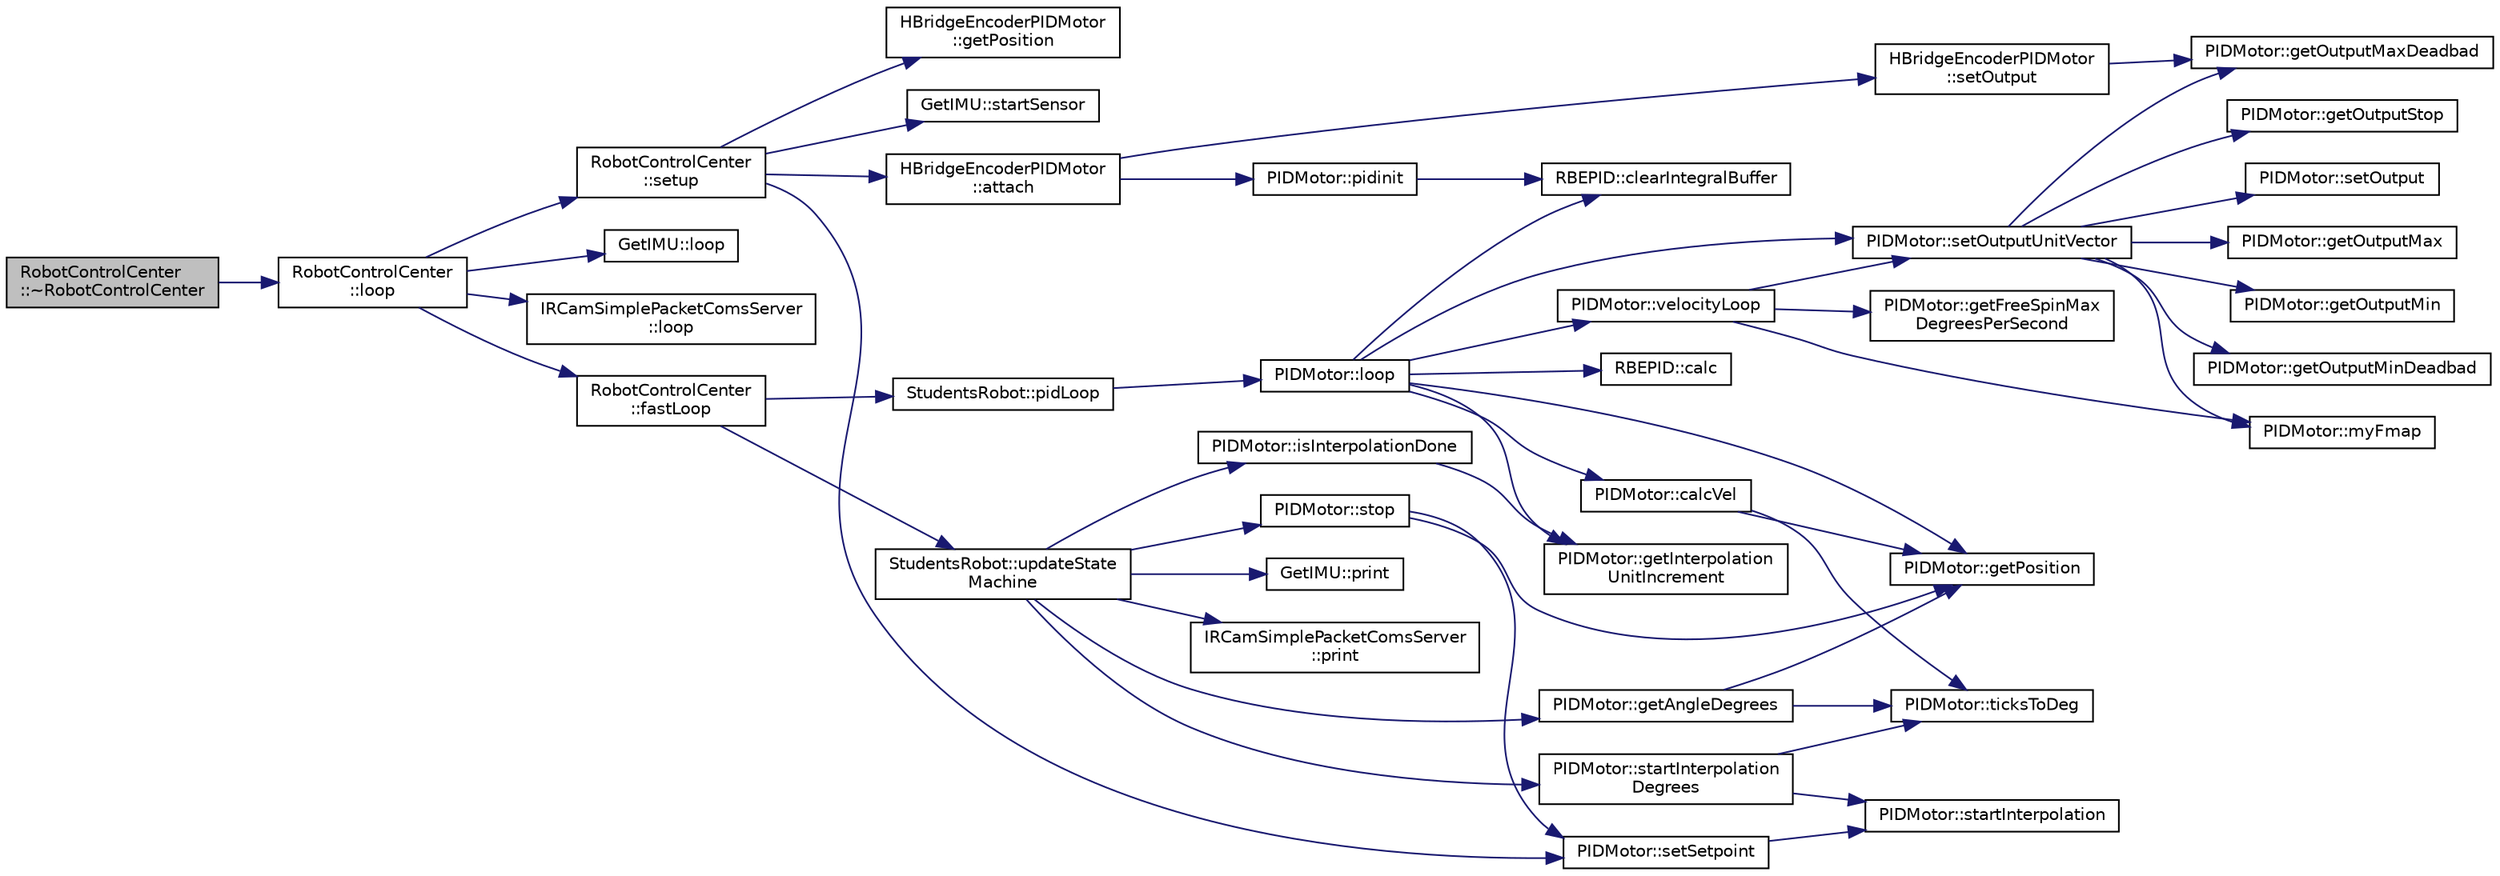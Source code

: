 digraph "RobotControlCenter::~RobotControlCenter"
{
  edge [fontname="Helvetica",fontsize="10",labelfontname="Helvetica",labelfontsize="10"];
  node [fontname="Helvetica",fontsize="10",shape=record];
  rankdir="LR";
  Node1 [label="RobotControlCenter\l::~RobotControlCenter",height=0.2,width=0.4,color="black", fillcolor="grey75", style="filled", fontcolor="black"];
  Node1 -> Node2 [color="midnightblue",fontsize="10",style="solid",fontname="Helvetica"];
  Node2 [label="RobotControlCenter\l::loop",height=0.2,width=0.4,color="black", fillcolor="white", style="filled",URL="$classRobotControlCenter.html#a00afedc1bdee1413ea207d528c05d791"];
  Node2 -> Node3 [color="midnightblue",fontsize="10",style="solid",fontname="Helvetica"];
  Node3 [label="RobotControlCenter\l::setup",height=0.2,width=0.4,color="black", fillcolor="white", style="filled",URL="$classRobotControlCenter.html#af72cdd5fd97b1c040d4738153b69cb5c"];
  Node3 -> Node4 [color="midnightblue",fontsize="10",style="solid",fontname="Helvetica"];
  Node4 [label="HBridgeEncoderPIDMotor\l::attach",height=0.2,width=0.4,color="black", fillcolor="white", style="filled",URL="$classHBridgeEncoderPIDMotor.html#ad971f5e3e4932ac465135018d976defc"];
  Node4 -> Node5 [color="midnightblue",fontsize="10",style="solid",fontname="Helvetica"];
  Node5 [label="PIDMotor::pidinit",height=0.2,width=0.4,color="black", fillcolor="white", style="filled",URL="$classPIDMotor.html#a32adc7f86caa0f3c97161d945ccc1c5c"];
  Node5 -> Node6 [color="midnightblue",fontsize="10",style="solid",fontname="Helvetica"];
  Node6 [label="RBEPID::clearIntegralBuffer",height=0.2,width=0.4,color="black", fillcolor="white", style="filled",URL="$classRBEPID.html#adc6954f2aaa12295fc58ca1dcfca3dc1"];
  Node4 -> Node7 [color="midnightblue",fontsize="10",style="solid",fontname="Helvetica"];
  Node7 [label="HBridgeEncoderPIDMotor\l::setOutput",height=0.2,width=0.4,color="black", fillcolor="white", style="filled",URL="$classHBridgeEncoderPIDMotor.html#af2b2cfdf8c465b5c9af290cb9a680514"];
  Node7 -> Node8 [color="midnightblue",fontsize="10",style="solid",fontname="Helvetica"];
  Node8 [label="PIDMotor::getOutputMaxDeadbad",height=0.2,width=0.4,color="black", fillcolor="white", style="filled",URL="$classPIDMotor.html#a4abe212ce5ed85b3f6f9b0d6065a2d19"];
  Node3 -> Node9 [color="midnightblue",fontsize="10",style="solid",fontname="Helvetica"];
  Node9 [label="PIDMotor::setSetpoint",height=0.2,width=0.4,color="black", fillcolor="white", style="filled",URL="$classPIDMotor.html#a53e76c65cbb75d139eed71cac76d688d"];
  Node9 -> Node10 [color="midnightblue",fontsize="10",style="solid",fontname="Helvetica"];
  Node10 [label="PIDMotor::startInterpolation",height=0.2,width=0.4,color="black", fillcolor="white", style="filled",URL="$classPIDMotor.html#a0aba3994cd6722646cce3f62a5cc056b"];
  Node3 -> Node11 [color="midnightblue",fontsize="10",style="solid",fontname="Helvetica"];
  Node11 [label="HBridgeEncoderPIDMotor\l::getPosition",height=0.2,width=0.4,color="black", fillcolor="white", style="filled",URL="$classHBridgeEncoderPIDMotor.html#aaf50960b179c4d9b0a059b3b4b41b14d"];
  Node3 -> Node12 [color="midnightblue",fontsize="10",style="solid",fontname="Helvetica"];
  Node12 [label="GetIMU::startSensor",height=0.2,width=0.4,color="black", fillcolor="white", style="filled",URL="$classGetIMU.html#af458fe68b2df51326bfd55a784df05a3"];
  Node2 -> Node13 [color="midnightblue",fontsize="10",style="solid",fontname="Helvetica"];
  Node13 [label="GetIMU::loop",height=0.2,width=0.4,color="black", fillcolor="white", style="filled",URL="$classGetIMU.html#a38e7793014c6e3f284992744ec723c15"];
  Node2 -> Node14 [color="midnightblue",fontsize="10",style="solid",fontname="Helvetica"];
  Node14 [label="IRCamSimplePacketComsServer\l::loop",height=0.2,width=0.4,color="black", fillcolor="white", style="filled",URL="$classIRCamSimplePacketComsServer.html#a16f62b2f10b0e80032e168f6d0f53844"];
  Node2 -> Node15 [color="midnightblue",fontsize="10",style="solid",fontname="Helvetica"];
  Node15 [label="RobotControlCenter\l::fastLoop",height=0.2,width=0.4,color="black", fillcolor="white", style="filled",URL="$classRobotControlCenter.html#a989d4ee3cb480dc2edb79fb7e4893660"];
  Node15 -> Node16 [color="midnightblue",fontsize="10",style="solid",fontname="Helvetica"];
  Node16 [label="StudentsRobot::pidLoop",height=0.2,width=0.4,color="black", fillcolor="white", style="filled",URL="$classStudentsRobot.html#a4ee4b70e8a57bb55e272cf0c78b866d5"];
  Node16 -> Node17 [color="midnightblue",fontsize="10",style="solid",fontname="Helvetica"];
  Node17 [label="PIDMotor::loop",height=0.2,width=0.4,color="black", fillcolor="white", style="filled",URL="$classPIDMotor.html#ac1374ed36dde94f3a14f8bf78e81c20c"];
  Node17 -> Node18 [color="midnightblue",fontsize="10",style="solid",fontname="Helvetica"];
  Node18 [label="RBEPID::calc",height=0.2,width=0.4,color="black", fillcolor="white", style="filled",URL="$classRBEPID.html#a74256fe09d111f68c97f7fcfaa858960"];
  Node17 -> Node19 [color="midnightblue",fontsize="10",style="solid",fontname="Helvetica"];
  Node19 [label="PIDMotor::calcVel",height=0.2,width=0.4,color="black", fillcolor="white", style="filled",URL="$classPIDMotor.html#a7f73964441f27c0eb1247604dae09bd0"];
  Node19 -> Node20 [color="midnightblue",fontsize="10",style="solid",fontname="Helvetica"];
  Node20 [label="PIDMotor::getPosition",height=0.2,width=0.4,color="black", fillcolor="white", style="filled",URL="$classPIDMotor.html#a804fb78d6d87e55d96d4b798935c8809"];
  Node19 -> Node21 [color="midnightblue",fontsize="10",style="solid",fontname="Helvetica"];
  Node21 [label="PIDMotor::ticksToDeg",height=0.2,width=0.4,color="black", fillcolor="white", style="filled",URL="$classPIDMotor.html#a292e9bc7f736e94ee0df376a08efae33"];
  Node17 -> Node6 [color="midnightblue",fontsize="10",style="solid",fontname="Helvetica"];
  Node17 -> Node22 [color="midnightblue",fontsize="10",style="solid",fontname="Helvetica"];
  Node22 [label="PIDMotor::getInterpolation\lUnitIncrement",height=0.2,width=0.4,color="black", fillcolor="white", style="filled",URL="$classPIDMotor.html#a4b178659f339c95aa78bfb1a9e77c338"];
  Node17 -> Node20 [color="midnightblue",fontsize="10",style="solid",fontname="Helvetica"];
  Node17 -> Node23 [color="midnightblue",fontsize="10",style="solid",fontname="Helvetica"];
  Node23 [label="PIDMotor::setOutputUnitVector",height=0.2,width=0.4,color="black", fillcolor="white", style="filled",URL="$classPIDMotor.html#af3660a46b5b7614ba1a5812a85d103ef"];
  Node23 -> Node24 [color="midnightblue",fontsize="10",style="solid",fontname="Helvetica"];
  Node24 [label="PIDMotor::getOutputMax",height=0.2,width=0.4,color="black", fillcolor="white", style="filled",URL="$classPIDMotor.html#aeac2d568ea99d5ed87511f6107681919"];
  Node23 -> Node8 [color="midnightblue",fontsize="10",style="solid",fontname="Helvetica"];
  Node23 -> Node25 [color="midnightblue",fontsize="10",style="solid",fontname="Helvetica"];
  Node25 [label="PIDMotor::getOutputMin",height=0.2,width=0.4,color="black", fillcolor="white", style="filled",URL="$classPIDMotor.html#a48ccac9c1c76693f15b54e5db7a33df1"];
  Node23 -> Node26 [color="midnightblue",fontsize="10",style="solid",fontname="Helvetica"];
  Node26 [label="PIDMotor::getOutputMinDeadbad",height=0.2,width=0.4,color="black", fillcolor="white", style="filled",URL="$classPIDMotor.html#a7cd2e4d3e82e28e60999eca98a96be7d"];
  Node23 -> Node27 [color="midnightblue",fontsize="10",style="solid",fontname="Helvetica"];
  Node27 [label="PIDMotor::getOutputStop",height=0.2,width=0.4,color="black", fillcolor="white", style="filled",URL="$classPIDMotor.html#aab8f58c624bc04015c6179e2c029fec3"];
  Node23 -> Node28 [color="midnightblue",fontsize="10",style="solid",fontname="Helvetica"];
  Node28 [label="PIDMotor::myFmap",height=0.2,width=0.4,color="black", fillcolor="white", style="filled",URL="$classPIDMotor.html#a4f30d949a3c41afb995caef9fb207e05"];
  Node23 -> Node29 [color="midnightblue",fontsize="10",style="solid",fontname="Helvetica"];
  Node29 [label="PIDMotor::setOutput",height=0.2,width=0.4,color="black", fillcolor="white", style="filled",URL="$classPIDMotor.html#a017ecfd1aca8cc1e6ac04dafabf8e29e"];
  Node17 -> Node30 [color="midnightblue",fontsize="10",style="solid",fontname="Helvetica"];
  Node30 [label="PIDMotor::velocityLoop",height=0.2,width=0.4,color="black", fillcolor="white", style="filled",URL="$classPIDMotor.html#af5a516cd4dc617063b61632ce9968df1"];
  Node30 -> Node31 [color="midnightblue",fontsize="10",style="solid",fontname="Helvetica"];
  Node31 [label="PIDMotor::getFreeSpinMax\lDegreesPerSecond",height=0.2,width=0.4,color="black", fillcolor="white", style="filled",URL="$classPIDMotor.html#a702890e63da27ace0ec16b30d53e0c9e"];
  Node30 -> Node28 [color="midnightblue",fontsize="10",style="solid",fontname="Helvetica"];
  Node30 -> Node23 [color="midnightblue",fontsize="10",style="solid",fontname="Helvetica"];
  Node15 -> Node32 [color="midnightblue",fontsize="10",style="solid",fontname="Helvetica"];
  Node32 [label="StudentsRobot::updateState\lMachine",height=0.2,width=0.4,color="black", fillcolor="white", style="filled",URL="$classStudentsRobot.html#a67255944c57772b33390dcc786505afe"];
  Node32 -> Node33 [color="midnightblue",fontsize="10",style="solid",fontname="Helvetica"];
  Node33 [label="PIDMotor::startInterpolation\lDegrees",height=0.2,width=0.4,color="black", fillcolor="white", style="filled",URL="$classPIDMotor.html#a59a361f6877ad6dd4504273646e433fd"];
  Node33 -> Node10 [color="midnightblue",fontsize="10",style="solid",fontname="Helvetica"];
  Node33 -> Node21 [color="midnightblue",fontsize="10",style="solid",fontname="Helvetica"];
  Node32 -> Node34 [color="midnightblue",fontsize="10",style="solid",fontname="Helvetica"];
  Node34 [label="PIDMotor::getAngleDegrees",height=0.2,width=0.4,color="black", fillcolor="white", style="filled",URL="$classPIDMotor.html#a30fafa2f674001af8bf25d771532620b"];
  Node34 -> Node20 [color="midnightblue",fontsize="10",style="solid",fontname="Helvetica"];
  Node34 -> Node21 [color="midnightblue",fontsize="10",style="solid",fontname="Helvetica"];
  Node32 -> Node35 [color="midnightblue",fontsize="10",style="solid",fontname="Helvetica"];
  Node35 [label="GetIMU::print",height=0.2,width=0.4,color="black", fillcolor="white", style="filled",URL="$classGetIMU.html#a758f3c2d0b8968977767d548bdaaf32a"];
  Node32 -> Node36 [color="midnightblue",fontsize="10",style="solid",fontname="Helvetica"];
  Node36 [label="IRCamSimplePacketComsServer\l::print",height=0.2,width=0.4,color="black", fillcolor="white", style="filled",URL="$classIRCamSimplePacketComsServer.html#a098879fc4639b7bb2a99ad106da63e13"];
  Node32 -> Node37 [color="midnightblue",fontsize="10",style="solid",fontname="Helvetica"];
  Node37 [label="PIDMotor::isInterpolationDone",height=0.2,width=0.4,color="black", fillcolor="white", style="filled",URL="$classPIDMotor.html#ac7a8cb2fcf9c941cedd10864b9463fb7"];
  Node37 -> Node22 [color="midnightblue",fontsize="10",style="solid",fontname="Helvetica"];
  Node32 -> Node38 [color="midnightblue",fontsize="10",style="solid",fontname="Helvetica"];
  Node38 [label="PIDMotor::stop",height=0.2,width=0.4,color="black", fillcolor="white", style="filled",URL="$classPIDMotor.html#ab70676b6d2cea7a85592715056bdb0dd"];
  Node38 -> Node20 [color="midnightblue",fontsize="10",style="solid",fontname="Helvetica"];
  Node38 -> Node9 [color="midnightblue",fontsize="10",style="solid",fontname="Helvetica"];
}
